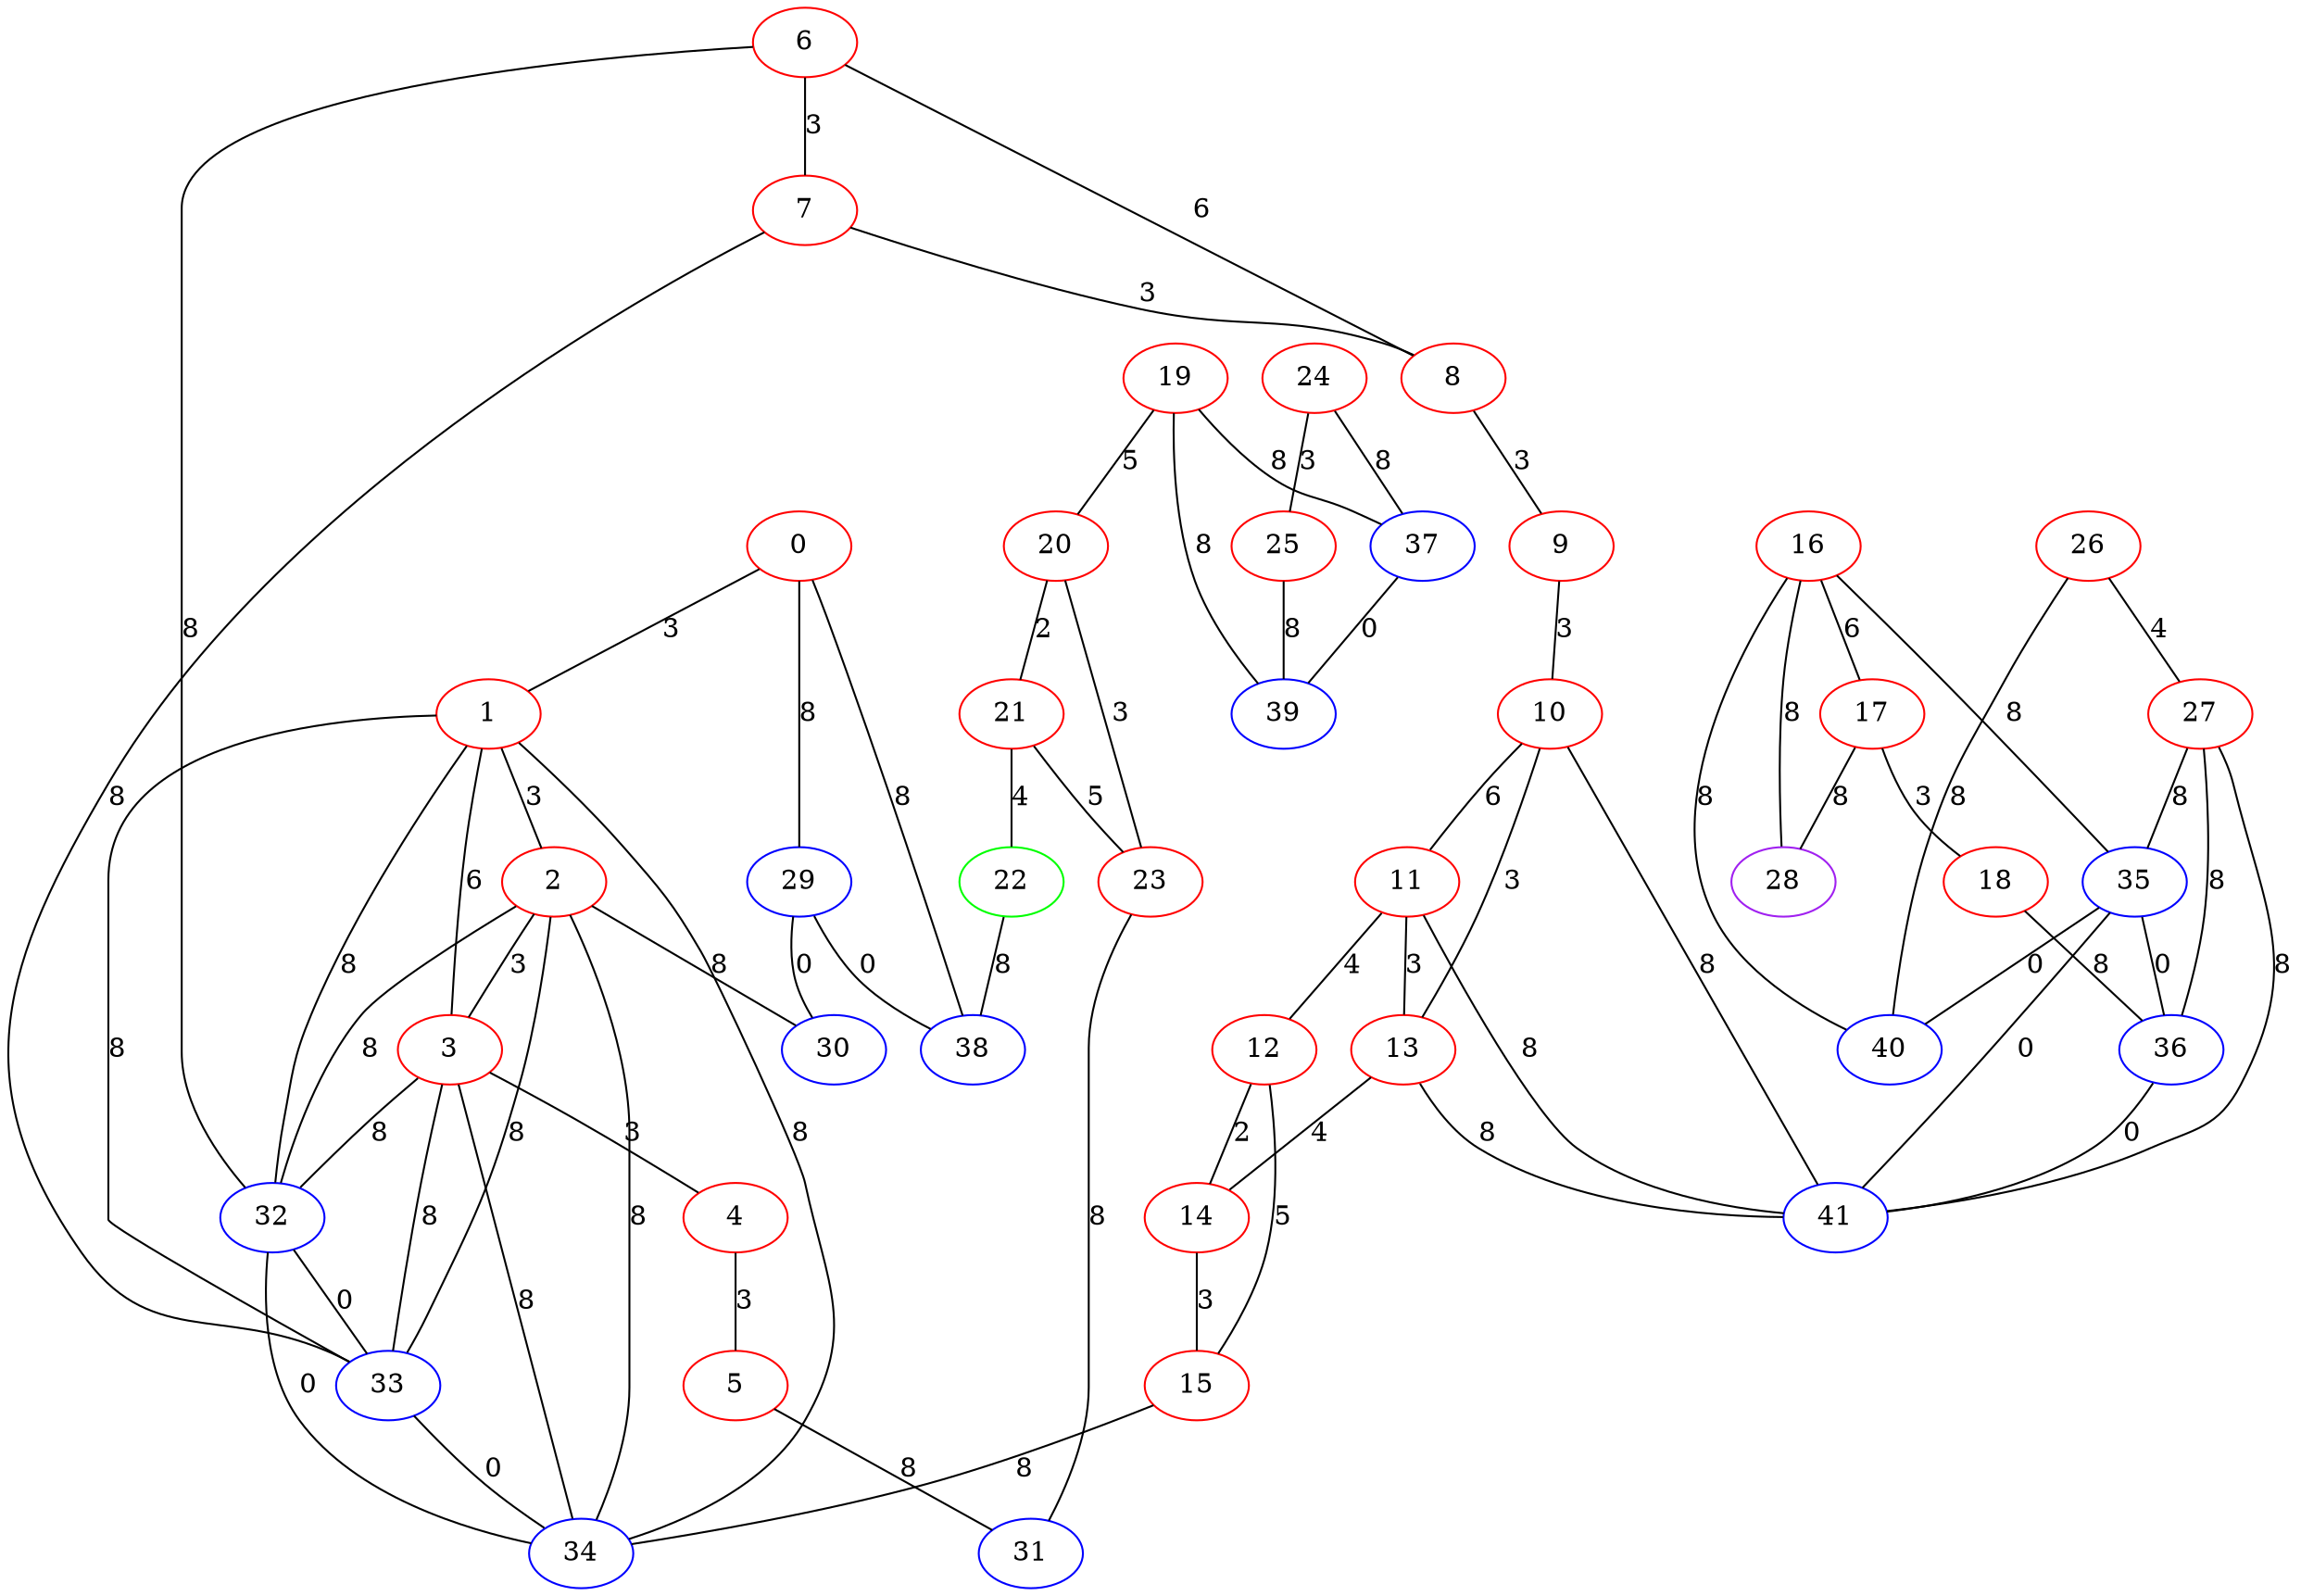 graph "" {
0 [color=red, weight=1];
1 [color=red, weight=1];
2 [color=red, weight=1];
3 [color=red, weight=1];
4 [color=red, weight=1];
5 [color=red, weight=1];
6 [color=red, weight=1];
7 [color=red, weight=1];
8 [color=red, weight=1];
9 [color=red, weight=1];
10 [color=red, weight=1];
11 [color=red, weight=1];
12 [color=red, weight=1];
13 [color=red, weight=1];
14 [color=red, weight=1];
15 [color=red, weight=1];
16 [color=red, weight=1];
17 [color=red, weight=1];
18 [color=red, weight=1];
19 [color=red, weight=1];
20 [color=red, weight=1];
21 [color=red, weight=1];
22 [color=green, weight=2];
23 [color=red, weight=1];
24 [color=red, weight=1];
25 [color=red, weight=1];
26 [color=red, weight=1];
27 [color=red, weight=1];
28 [color=purple, weight=4];
29 [color=blue, weight=3];
30 [color=blue, weight=3];
31 [color=blue, weight=3];
32 [color=blue, weight=3];
33 [color=blue, weight=3];
34 [color=blue, weight=3];
35 [color=blue, weight=3];
36 [color=blue, weight=3];
37 [color=blue, weight=3];
38 [color=blue, weight=3];
39 [color=blue, weight=3];
40 [color=blue, weight=3];
41 [color=blue, weight=3];
0 -- 1  [key=0, label=3];
0 -- 29  [key=0, label=8];
0 -- 38  [key=0, label=8];
1 -- 32  [key=0, label=8];
1 -- 2  [key=0, label=3];
1 -- 3  [key=0, label=6];
1 -- 33  [key=0, label=8];
1 -- 34  [key=0, label=8];
2 -- 32  [key=0, label=8];
2 -- 34  [key=0, label=8];
2 -- 3  [key=0, label=3];
2 -- 33  [key=0, label=8];
2 -- 30  [key=0, label=8];
3 -- 32  [key=0, label=8];
3 -- 4  [key=0, label=3];
3 -- 33  [key=0, label=8];
3 -- 34  [key=0, label=8];
4 -- 5  [key=0, label=3];
5 -- 31  [key=0, label=8];
6 -- 8  [key=0, label=6];
6 -- 32  [key=0, label=8];
6 -- 7  [key=0, label=3];
7 -- 8  [key=0, label=3];
7 -- 33  [key=0, label=8];
8 -- 9  [key=0, label=3];
9 -- 10  [key=0, label=3];
10 -- 11  [key=0, label=6];
10 -- 13  [key=0, label=3];
10 -- 41  [key=0, label=8];
11 -- 41  [key=0, label=8];
11 -- 12  [key=0, label=4];
11 -- 13  [key=0, label=3];
12 -- 14  [key=0, label=2];
12 -- 15  [key=0, label=5];
13 -- 41  [key=0, label=8];
13 -- 14  [key=0, label=4];
14 -- 15  [key=0, label=3];
15 -- 34  [key=0, label=8];
16 -- 40  [key=0, label=8];
16 -- 17  [key=0, label=6];
16 -- 35  [key=0, label=8];
16 -- 28  [key=0, label=8];
17 -- 18  [key=0, label=3];
17 -- 28  [key=0, label=8];
18 -- 36  [key=0, label=8];
19 -- 20  [key=0, label=5];
19 -- 37  [key=0, label=8];
19 -- 39  [key=0, label=8];
20 -- 21  [key=0, label=2];
20 -- 23  [key=0, label=3];
21 -- 22  [key=0, label=4];
21 -- 23  [key=0, label=5];
22 -- 38  [key=0, label=8];
23 -- 31  [key=0, label=8];
24 -- 25  [key=0, label=3];
24 -- 37  [key=0, label=8];
25 -- 39  [key=0, label=8];
26 -- 40  [key=0, label=8];
26 -- 27  [key=0, label=4];
27 -- 41  [key=0, label=8];
27 -- 35  [key=0, label=8];
27 -- 36  [key=0, label=8];
29 -- 38  [key=0, label=0];
29 -- 30  [key=0, label=0];
32 -- 33  [key=0, label=0];
32 -- 34  [key=0, label=0];
33 -- 34  [key=0, label=0];
35 -- 40  [key=0, label=0];
35 -- 36  [key=0, label=0];
35 -- 41  [key=0, label=0];
36 -- 41  [key=0, label=0];
37 -- 39  [key=0, label=0];
}
